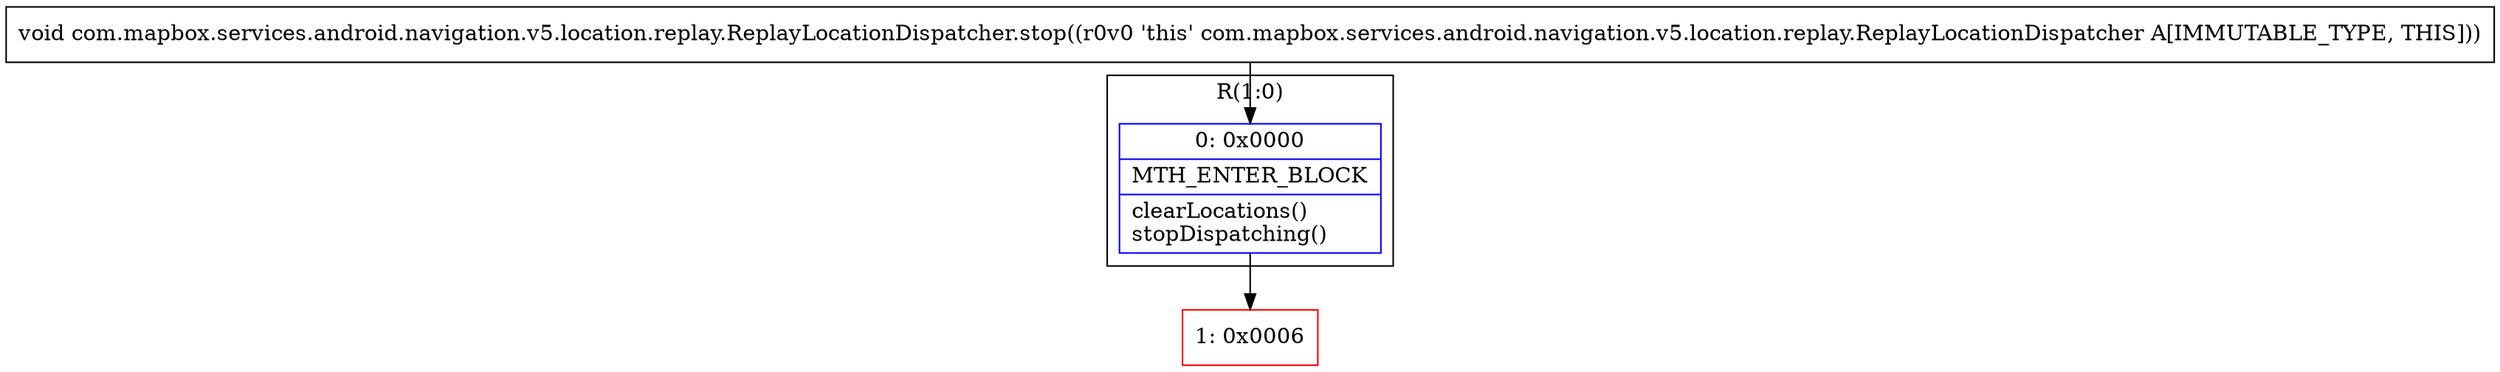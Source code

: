digraph "CFG forcom.mapbox.services.android.navigation.v5.location.replay.ReplayLocationDispatcher.stop()V" {
subgraph cluster_Region_656852440 {
label = "R(1:0)";
node [shape=record,color=blue];
Node_0 [shape=record,label="{0\:\ 0x0000|MTH_ENTER_BLOCK\l|clearLocations()\lstopDispatching()\l}"];
}
Node_1 [shape=record,color=red,label="{1\:\ 0x0006}"];
MethodNode[shape=record,label="{void com.mapbox.services.android.navigation.v5.location.replay.ReplayLocationDispatcher.stop((r0v0 'this' com.mapbox.services.android.navigation.v5.location.replay.ReplayLocationDispatcher A[IMMUTABLE_TYPE, THIS])) }"];
MethodNode -> Node_0;
Node_0 -> Node_1;
}

